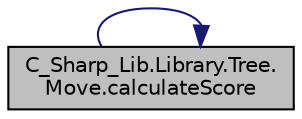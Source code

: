 digraph "C_Sharp_Lib.Library.Tree.Move.calculateScore"
{
 // LATEX_PDF_SIZE
  edge [fontname="Helvetica",fontsize="10",labelfontname="Helvetica",labelfontsize="10"];
  node [fontname="Helvetica",fontsize="10",shape=record];
  rankdir="LR";
  Node1 [label="C_Sharp_Lib.Library.Tree.\lMove.calculateScore",height=0.2,width=0.4,color="black", fillcolor="grey75", style="filled", fontcolor="black",tooltip="Calculates score based off current gameBoard"];
  Node1 -> Node1 [color="midnightblue",fontsize="10",style="solid",fontname="Helvetica"];
}
